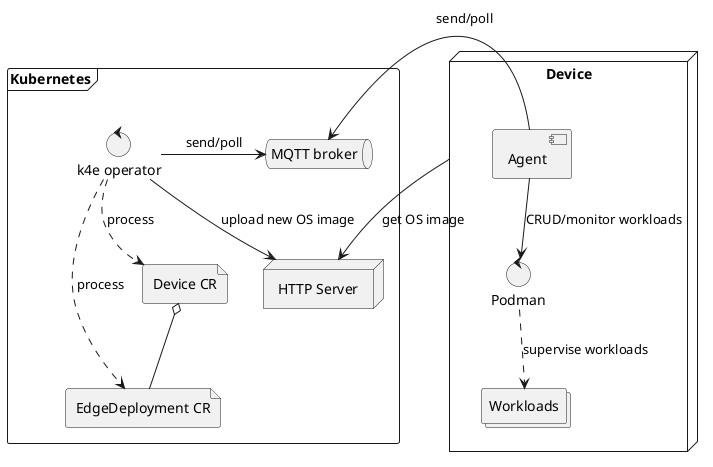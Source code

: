 @startuml
'https://plantuml.com/deployment-diagram

frame Kubernetes {
    queue "MQTT broker" as MQTT
    control "k4e operator" as operator
    node "HTTP Server" as http
    file "EdgeDeployment CR" as deployment
    file "Device CR" as deviceCR
}

node Device {
    component Agent
    control Podman
    collections Workloads
}
deviceCR o-- deployment

operator -r-> MQTT: send/poll
operator --> http: upload new OS image
operator -[dashed]-> deployment: process
operator -[dashed]-> deviceCR: process

Agent -l-> MQTT: send/poll
Agent --> Podman : CRUD/monitor workloads

Podman -[dashed]-> Workloads: supervise workloads
Device --> http : get OS image


@enduml